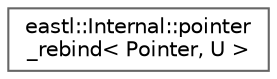 digraph "类继承关系图"
{
 // LATEX_PDF_SIZE
  bgcolor="transparent";
  edge [fontname=Helvetica,fontsize=10,labelfontname=Helvetica,labelfontsize=10];
  node [fontname=Helvetica,fontsize=10,shape=box,height=0.2,width=0.4];
  rankdir="LR";
  Node0 [id="Node000000",label="eastl::Internal::pointer\l_rebind\< Pointer, U \>",height=0.2,width=0.4,color="grey40", fillcolor="white", style="filled",URL="$structeastl_1_1_internal_1_1pointer__rebind.html",tooltip=" "];
}
